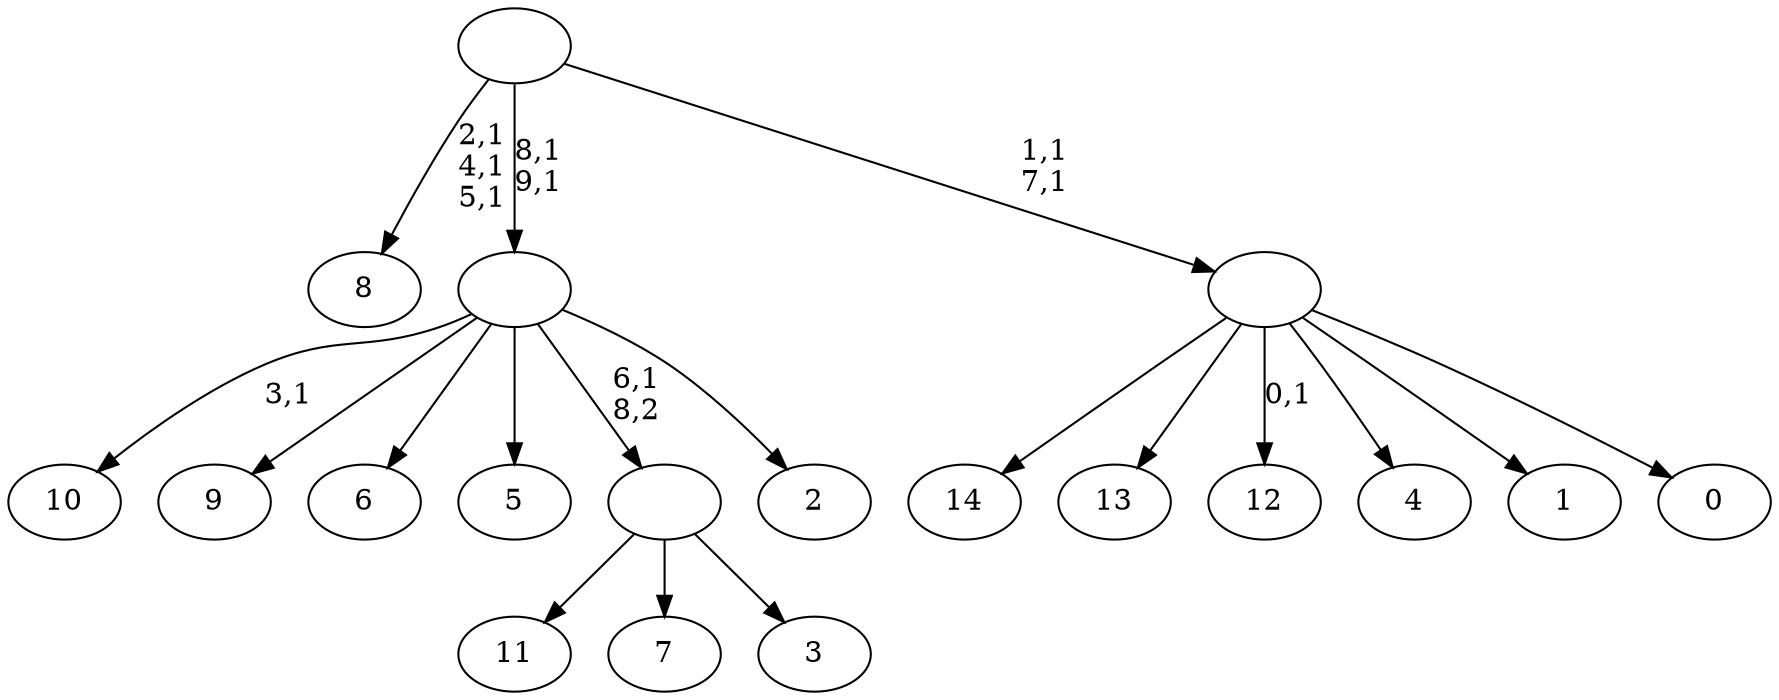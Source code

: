 digraph T {
	25 [label="14"]
	24 [label="13"]
	23 [label="12"]
	21 [label="11"]
	20 [label="10"]
	18 [label="9"]
	17 [label="8"]
	13 [label="7"]
	12 [label="6"]
	11 [label="5"]
	10 [label="4"]
	9 [label="3"]
	8 [label=""]
	7 [label="2"]
	6 [label=""]
	4 [label="1"]
	3 [label="0"]
	2 [label=""]
	0 [label=""]
	8 -> 21 [label=""]
	8 -> 13 [label=""]
	8 -> 9 [label=""]
	6 -> 20 [label="3,1"]
	6 -> 18 [label=""]
	6 -> 12 [label=""]
	6 -> 11 [label=""]
	6 -> 8 [label="6,1\n8,2"]
	6 -> 7 [label=""]
	2 -> 23 [label="0,1"]
	2 -> 25 [label=""]
	2 -> 24 [label=""]
	2 -> 10 [label=""]
	2 -> 4 [label=""]
	2 -> 3 [label=""]
	0 -> 2 [label="1,1\n7,1"]
	0 -> 6 [label="8,1\n9,1"]
	0 -> 17 [label="2,1\n4,1\n5,1"]
}
